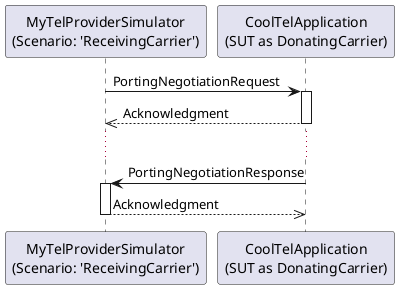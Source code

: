 @startuml

participant "MyTelProviderSimulator\n(Scenario: 'ReceivingCarrier')" as ReceivingCarrier
participant "CoolTelApplication\n(SUT as DonatingCarrier)" as DonatingCarrier


ReceivingCarrier -> DonatingCarrier: PortingNegotiationRequest
activate DonatingCarrier
DonatingCarrier -->> ReceivingCarrier : Acknowledgment
deactivate DonatingCarrier

...

DonatingCarrier -> ReceivingCarrier : PortingNegotiationResponse
activate ReceivingCarrier
ReceivingCarrier -->> DonatingCarrier : Acknowledgment
deactivate ReceivingCarrier

@enduml
